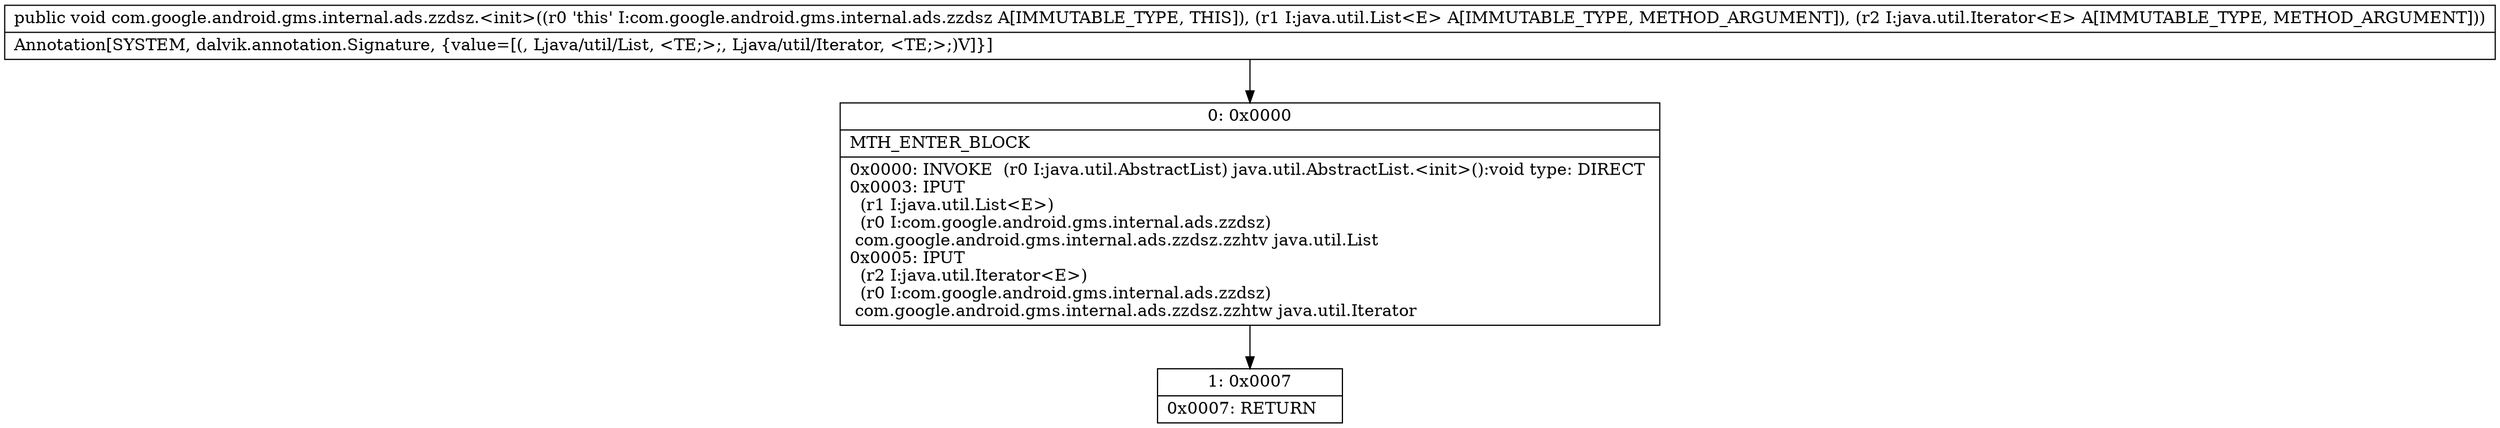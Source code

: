 digraph "CFG forcom.google.android.gms.internal.ads.zzdsz.\<init\>(Ljava\/util\/List;Ljava\/util\/Iterator;)V" {
Node_0 [shape=record,label="{0\:\ 0x0000|MTH_ENTER_BLOCK\l|0x0000: INVOKE  (r0 I:java.util.AbstractList) java.util.AbstractList.\<init\>():void type: DIRECT \l0x0003: IPUT  \l  (r1 I:java.util.List\<E\>)\l  (r0 I:com.google.android.gms.internal.ads.zzdsz)\l com.google.android.gms.internal.ads.zzdsz.zzhtv java.util.List \l0x0005: IPUT  \l  (r2 I:java.util.Iterator\<E\>)\l  (r0 I:com.google.android.gms.internal.ads.zzdsz)\l com.google.android.gms.internal.ads.zzdsz.zzhtw java.util.Iterator \l}"];
Node_1 [shape=record,label="{1\:\ 0x0007|0x0007: RETURN   \l}"];
MethodNode[shape=record,label="{public void com.google.android.gms.internal.ads.zzdsz.\<init\>((r0 'this' I:com.google.android.gms.internal.ads.zzdsz A[IMMUTABLE_TYPE, THIS]), (r1 I:java.util.List\<E\> A[IMMUTABLE_TYPE, METHOD_ARGUMENT]), (r2 I:java.util.Iterator\<E\> A[IMMUTABLE_TYPE, METHOD_ARGUMENT]))  | Annotation[SYSTEM, dalvik.annotation.Signature, \{value=[(, Ljava\/util\/List, \<TE;\>;, Ljava\/util\/Iterator, \<TE;\>;)V]\}]\l}"];
MethodNode -> Node_0;
Node_0 -> Node_1;
}

